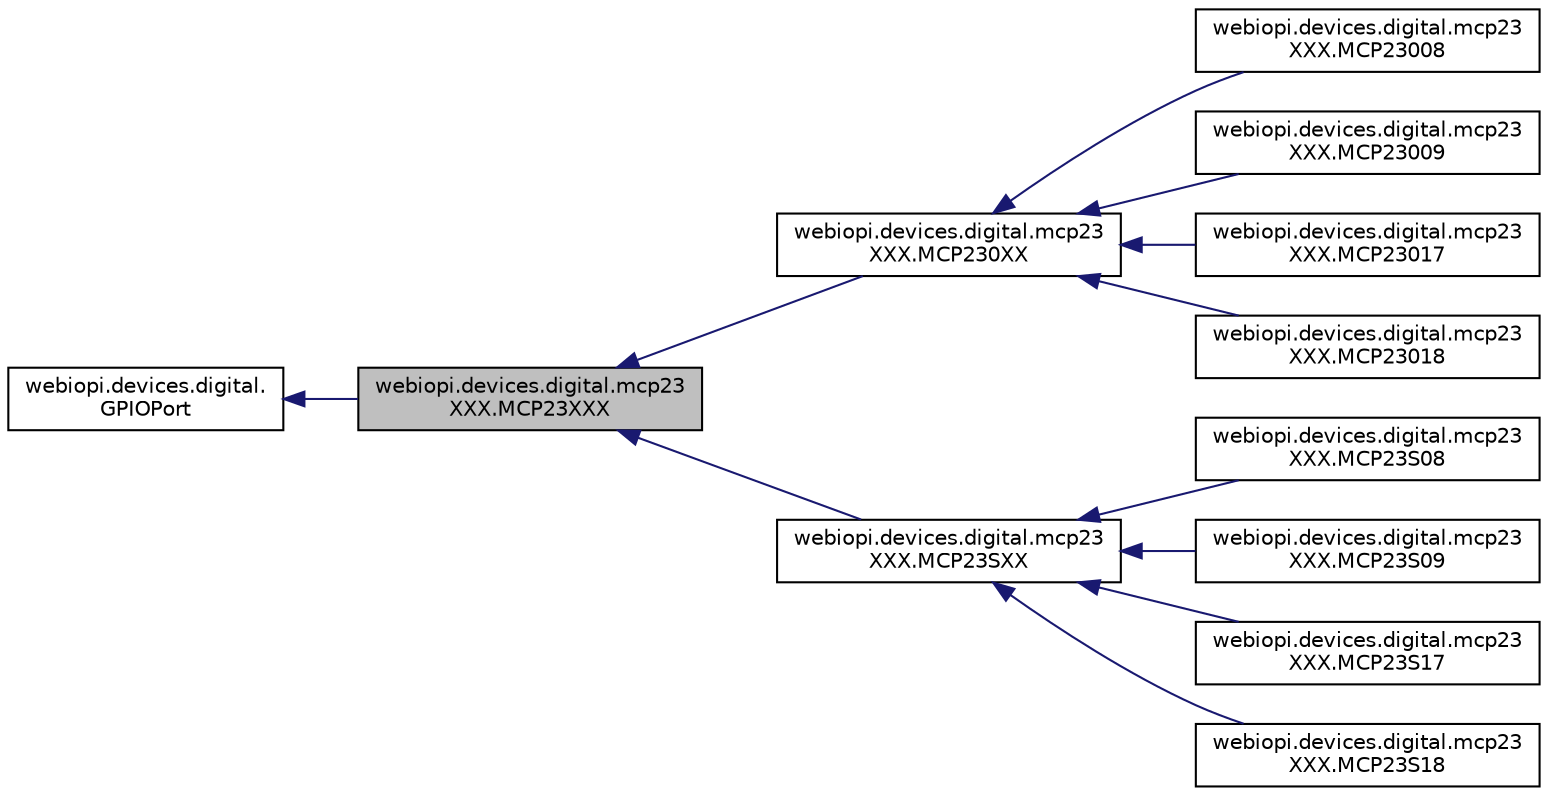 digraph "webiopi.devices.digital.mcp23XXX.MCP23XXX"
{
  edge [fontname="Helvetica",fontsize="10",labelfontname="Helvetica",labelfontsize="10"];
  node [fontname="Helvetica",fontsize="10",shape=record];
  rankdir="LR";
  Node1 [label="webiopi.devices.digital.mcp23\lXXX.MCP23XXX",height=0.2,width=0.4,color="black", fillcolor="grey75", style="filled", fontcolor="black"];
  Node2 -> Node1 [dir="back",color="midnightblue",fontsize="10",style="solid",fontname="Helvetica"];
  Node2 [label="webiopi.devices.digital.\lGPIOPort",height=0.2,width=0.4,color="black", fillcolor="white", style="filled",URL="$classwebiopi_1_1devices_1_1digital_1_1GPIOPort.html"];
  Node1 -> Node3 [dir="back",color="midnightblue",fontsize="10",style="solid",fontname="Helvetica"];
  Node3 [label="webiopi.devices.digital.mcp23\lXXX.MCP230XX",height=0.2,width=0.4,color="black", fillcolor="white", style="filled",URL="$classwebiopi_1_1devices_1_1digital_1_1mcp23XXX_1_1MCP230XX.html"];
  Node3 -> Node4 [dir="back",color="midnightblue",fontsize="10",style="solid",fontname="Helvetica"];
  Node4 [label="webiopi.devices.digital.mcp23\lXXX.MCP23008",height=0.2,width=0.4,color="black", fillcolor="white", style="filled",URL="$classwebiopi_1_1devices_1_1digital_1_1mcp23XXX_1_1MCP23008.html"];
  Node3 -> Node5 [dir="back",color="midnightblue",fontsize="10",style="solid",fontname="Helvetica"];
  Node5 [label="webiopi.devices.digital.mcp23\lXXX.MCP23009",height=0.2,width=0.4,color="black", fillcolor="white", style="filled",URL="$classwebiopi_1_1devices_1_1digital_1_1mcp23XXX_1_1MCP23009.html"];
  Node3 -> Node6 [dir="back",color="midnightblue",fontsize="10",style="solid",fontname="Helvetica"];
  Node6 [label="webiopi.devices.digital.mcp23\lXXX.MCP23017",height=0.2,width=0.4,color="black", fillcolor="white", style="filled",URL="$classwebiopi_1_1devices_1_1digital_1_1mcp23XXX_1_1MCP23017.html"];
  Node3 -> Node7 [dir="back",color="midnightblue",fontsize="10",style="solid",fontname="Helvetica"];
  Node7 [label="webiopi.devices.digital.mcp23\lXXX.MCP23018",height=0.2,width=0.4,color="black", fillcolor="white", style="filled",URL="$classwebiopi_1_1devices_1_1digital_1_1mcp23XXX_1_1MCP23018.html"];
  Node1 -> Node8 [dir="back",color="midnightblue",fontsize="10",style="solid",fontname="Helvetica"];
  Node8 [label="webiopi.devices.digital.mcp23\lXXX.MCP23SXX",height=0.2,width=0.4,color="black", fillcolor="white", style="filled",URL="$classwebiopi_1_1devices_1_1digital_1_1mcp23XXX_1_1MCP23SXX.html"];
  Node8 -> Node9 [dir="back",color="midnightblue",fontsize="10",style="solid",fontname="Helvetica"];
  Node9 [label="webiopi.devices.digital.mcp23\lXXX.MCP23S08",height=0.2,width=0.4,color="black", fillcolor="white", style="filled",URL="$classwebiopi_1_1devices_1_1digital_1_1mcp23XXX_1_1MCP23S08.html"];
  Node8 -> Node10 [dir="back",color="midnightblue",fontsize="10",style="solid",fontname="Helvetica"];
  Node10 [label="webiopi.devices.digital.mcp23\lXXX.MCP23S09",height=0.2,width=0.4,color="black", fillcolor="white", style="filled",URL="$classwebiopi_1_1devices_1_1digital_1_1mcp23XXX_1_1MCP23S09.html"];
  Node8 -> Node11 [dir="back",color="midnightblue",fontsize="10",style="solid",fontname="Helvetica"];
  Node11 [label="webiopi.devices.digital.mcp23\lXXX.MCP23S17",height=0.2,width=0.4,color="black", fillcolor="white", style="filled",URL="$classwebiopi_1_1devices_1_1digital_1_1mcp23XXX_1_1MCP23S17.html"];
  Node8 -> Node12 [dir="back",color="midnightblue",fontsize="10",style="solid",fontname="Helvetica"];
  Node12 [label="webiopi.devices.digital.mcp23\lXXX.MCP23S18",height=0.2,width=0.4,color="black", fillcolor="white", style="filled",URL="$classwebiopi_1_1devices_1_1digital_1_1mcp23XXX_1_1MCP23S18.html"];
}

